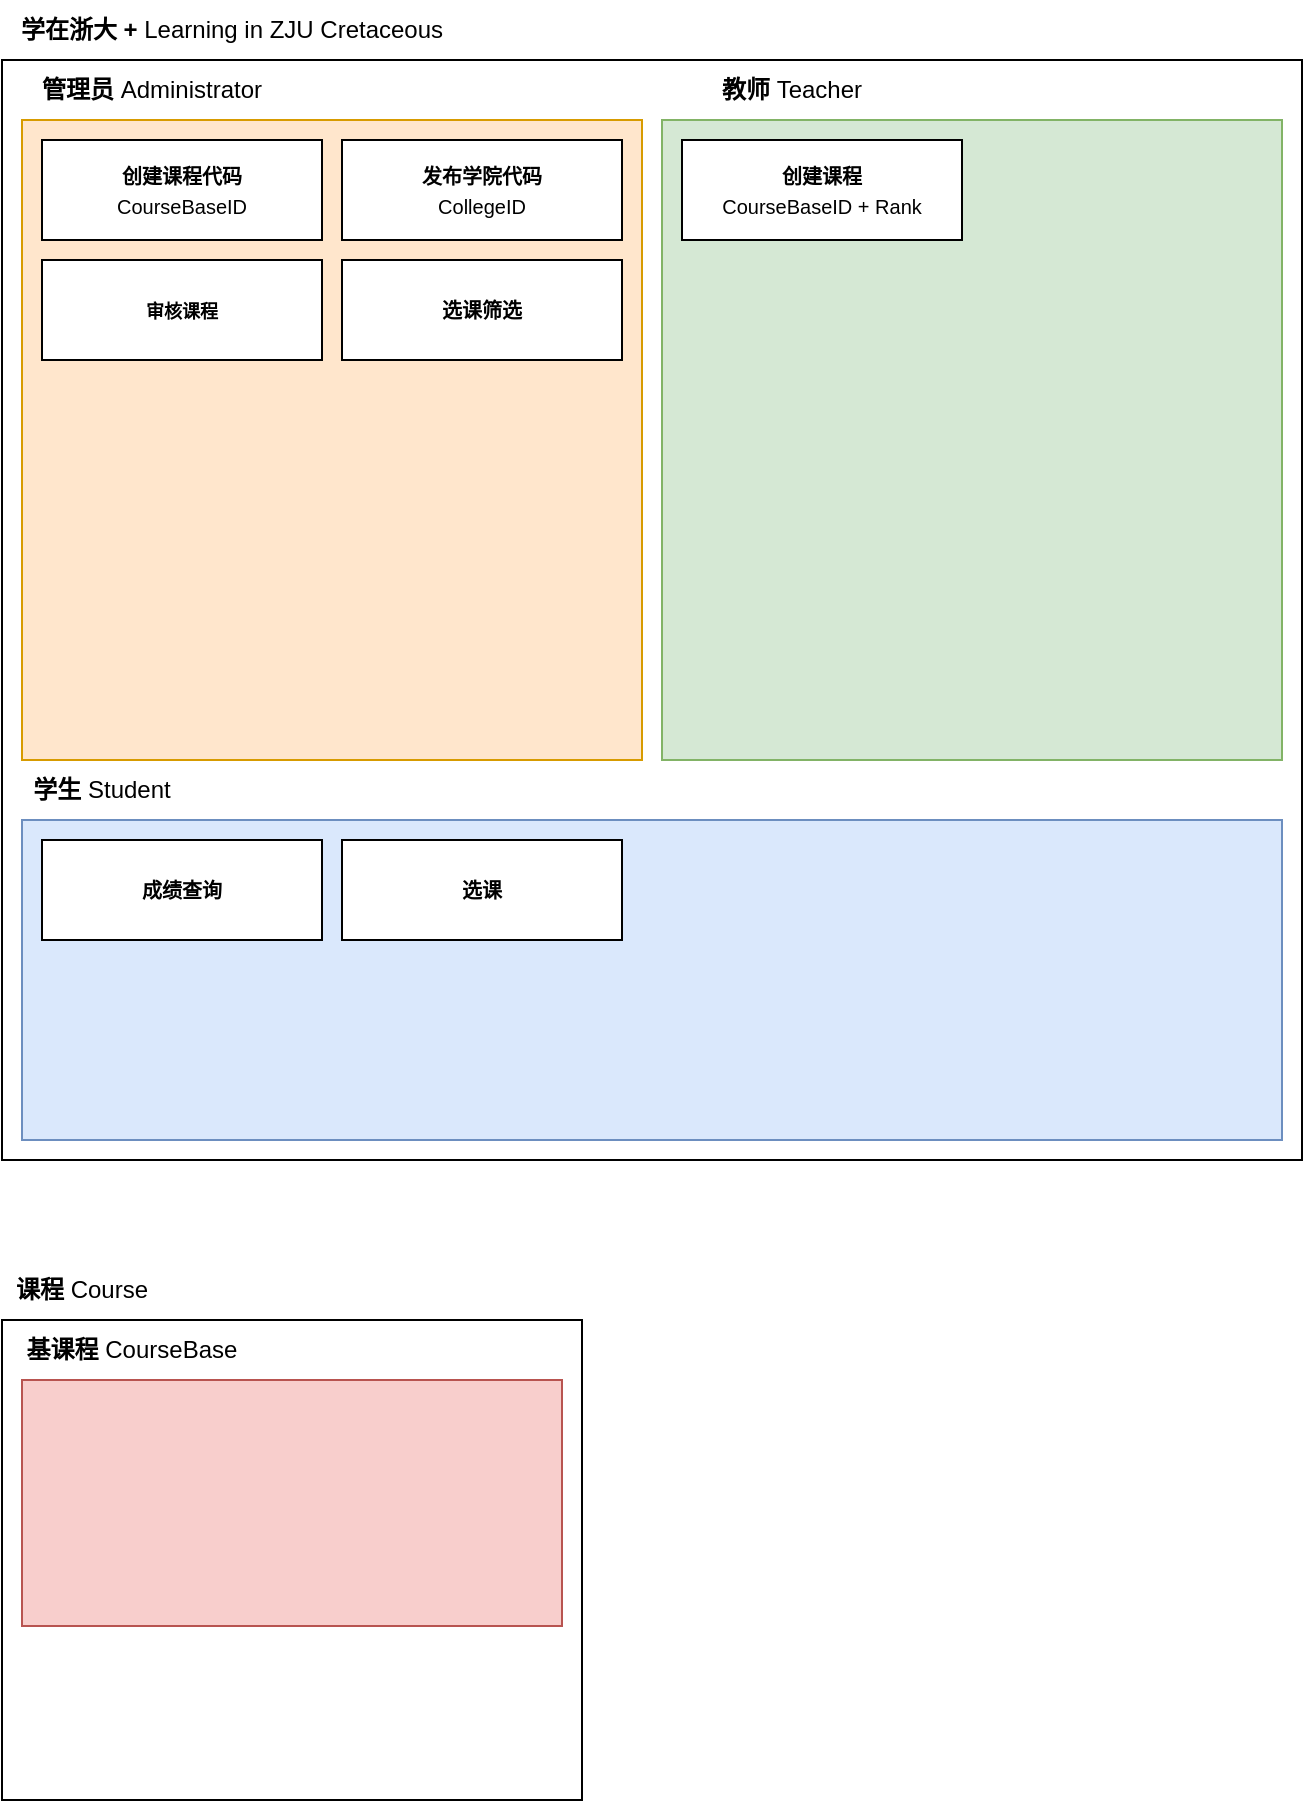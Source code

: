 <mxfile version="20.3.0" type="device"><diagram id="1ZUK66QGCL0hPDQr1JqL" name="第 1 页"><mxGraphModel dx="1420" dy="855" grid="1" gridSize="10" guides="1" tooltips="1" connect="1" arrows="1" fold="1" page="1" pageScale="1" pageWidth="1169" pageHeight="1654" math="0" shadow="0"><root><mxCell id="0"/><mxCell id="1" parent="0"/><mxCell id="Wql9e4knhoXWCLwtTnSG-21" value="" style="rounded=0;whiteSpace=wrap;html=1;fontSize=9;" vertex="1" parent="1"><mxGeometry x="110" y="760" width="290" height="240" as="geometry"/></mxCell><mxCell id="Wql9e4knhoXWCLwtTnSG-14" value="" style="rounded=0;whiteSpace=wrap;html=1;align=left;" vertex="1" parent="1"><mxGeometry x="110" y="130" width="650" height="550" as="geometry"/></mxCell><mxCell id="Wql9e4knhoXWCLwtTnSG-1" value="" style="rounded=0;whiteSpace=wrap;html=1;fillColor=#ffe6cc;strokeColor=#d79b00;align=left;" vertex="1" parent="1"><mxGeometry x="120" y="160" width="310" height="320" as="geometry"/></mxCell><mxCell id="Wql9e4knhoXWCLwtTnSG-2" value="&lt;font style=&quot;&quot;&gt;&lt;b style=&quot;font-size: 10px;&quot;&gt;创建课程代码&lt;/b&gt;&lt;br&gt;&lt;font style=&quot;font-size: 10px;&quot;&gt;CourseBaseID&lt;/font&gt;&lt;br&gt;&lt;/font&gt;" style="rounded=0;whiteSpace=wrap;html=1;" vertex="1" parent="1"><mxGeometry x="130" y="170" width="140" height="50" as="geometry"/></mxCell><mxCell id="Wql9e4knhoXWCLwtTnSG-4" value="&lt;b&gt;管理员 &lt;/b&gt;Administrator" style="text;html=1;strokeColor=none;fillColor=none;align=center;verticalAlign=middle;whiteSpace=wrap;rounded=0;" vertex="1" parent="1"><mxGeometry x="120" y="130" width="130" height="30" as="geometry"/></mxCell><mxCell id="Wql9e4knhoXWCLwtTnSG-6" value="&lt;font style=&quot;font-size: 10px;&quot;&gt;&lt;b&gt;发布学院代码&lt;br&gt;&lt;/b&gt;CollegeID&lt;br&gt;&lt;/font&gt;" style="rounded=0;whiteSpace=wrap;html=1;" vertex="1" parent="1"><mxGeometry x="280" y="170" width="140" height="50" as="geometry"/></mxCell><mxCell id="Wql9e4knhoXWCLwtTnSG-7" value="" style="rounded=0;whiteSpace=wrap;html=1;fillColor=#d5e8d4;strokeColor=#82b366;align=left;" vertex="1" parent="1"><mxGeometry x="440" y="160" width="310" height="320" as="geometry"/></mxCell><mxCell id="Wql9e4knhoXWCLwtTnSG-8" value="&lt;b&gt;教师&amp;nbsp;&lt;/b&gt;Teacher" style="text;html=1;strokeColor=none;fillColor=none;align=center;verticalAlign=middle;whiteSpace=wrap;rounded=0;" vertex="1" parent="1"><mxGeometry x="440" y="130" width="130" height="30" as="geometry"/></mxCell><mxCell id="Wql9e4knhoXWCLwtTnSG-10" value="&lt;font style=&quot;font-size: 10px;&quot;&gt;&lt;b&gt;创建课程&lt;/b&gt;&lt;br&gt;CourseBaseID + Rank&lt;br&gt;&lt;/font&gt;" style="rounded=0;whiteSpace=wrap;html=1;" vertex="1" parent="1"><mxGeometry x="450" y="170" width="140" height="50" as="geometry"/></mxCell><mxCell id="Wql9e4knhoXWCLwtTnSG-11" value="&lt;font style=&quot;font-size: 9px;&quot;&gt;&lt;b&gt;审核课程&lt;/b&gt;&lt;br&gt;&lt;/font&gt;" style="rounded=0;whiteSpace=wrap;html=1;" vertex="1" parent="1"><mxGeometry x="130" y="230" width="140" height="50" as="geometry"/></mxCell><mxCell id="Wql9e4knhoXWCLwtTnSG-13" value="&lt;font style=&quot;font-size: 10px;&quot;&gt;&lt;b&gt;选课筛选&lt;/b&gt;&lt;br&gt;&lt;/font&gt;" style="rounded=0;whiteSpace=wrap;html=1;" vertex="1" parent="1"><mxGeometry x="280" y="230" width="140" height="50" as="geometry"/></mxCell><mxCell id="Wql9e4knhoXWCLwtTnSG-15" value="&lt;b&gt;学在浙大 +&amp;nbsp;&lt;/b&gt;Learning in ZJU Cretaceous" style="text;html=1;strokeColor=none;fillColor=none;align=center;verticalAlign=middle;whiteSpace=wrap;rounded=0;" vertex="1" parent="1"><mxGeometry x="110" y="100" width="230" height="30" as="geometry"/></mxCell><mxCell id="Wql9e4knhoXWCLwtTnSG-16" value="" style="rounded=0;whiteSpace=wrap;html=1;fillColor=#dae8fc;strokeColor=#6c8ebf;align=left;" vertex="1" parent="1"><mxGeometry x="120" y="510" width="630" height="160" as="geometry"/></mxCell><mxCell id="Wql9e4knhoXWCLwtTnSG-17" value="&lt;b&gt;学生&amp;nbsp;&lt;/b&gt;Student" style="text;html=1;strokeColor=none;fillColor=none;align=center;verticalAlign=middle;whiteSpace=wrap;rounded=0;" vertex="1" parent="1"><mxGeometry x="120" y="480" width="80" height="30" as="geometry"/></mxCell><mxCell id="Wql9e4knhoXWCLwtTnSG-18" value="&lt;font style=&quot;font-size: 10px;&quot;&gt;&lt;b&gt;成绩查询&lt;/b&gt;&lt;br&gt;&lt;/font&gt;" style="rounded=0;whiteSpace=wrap;html=1;" vertex="1" parent="1"><mxGeometry x="130" y="520" width="140" height="50" as="geometry"/></mxCell><mxCell id="Wql9e4knhoXWCLwtTnSG-19" value="&lt;font style=&quot;font-size: 10px;&quot;&gt;&lt;b&gt;选课&lt;/b&gt;&lt;br&gt;&lt;/font&gt;" style="rounded=0;whiteSpace=wrap;html=1;" vertex="1" parent="1"><mxGeometry x="280" y="520" width="140" height="50" as="geometry"/></mxCell><mxCell id="Wql9e4knhoXWCLwtTnSG-20" value="&lt;font style=&quot;&quot;&gt;&lt;br&gt;&lt;/font&gt;" style="rounded=0;whiteSpace=wrap;html=1;fillColor=#f8cecc;strokeColor=#b85450;" vertex="1" parent="1"><mxGeometry x="120" y="790" width="270" height="123" as="geometry"/></mxCell><mxCell id="Wql9e4knhoXWCLwtTnSG-22" value="&lt;b&gt;课程&amp;nbsp;&lt;/b&gt;Course" style="text;html=1;strokeColor=none;fillColor=none;align=center;verticalAlign=middle;whiteSpace=wrap;rounded=0;" vertex="1" parent="1"><mxGeometry x="110" y="730" width="80" height="30" as="geometry"/></mxCell><mxCell id="Wql9e4knhoXWCLwtTnSG-24" value="&lt;b&gt;基课程&amp;nbsp;&lt;/b&gt;CourseBase" style="text;html=1;strokeColor=none;fillColor=none;align=center;verticalAlign=middle;whiteSpace=wrap;rounded=0;" vertex="1" parent="1"><mxGeometry x="120" y="760" width="110" height="30" as="geometry"/></mxCell></root></mxGraphModel></diagram></mxfile>